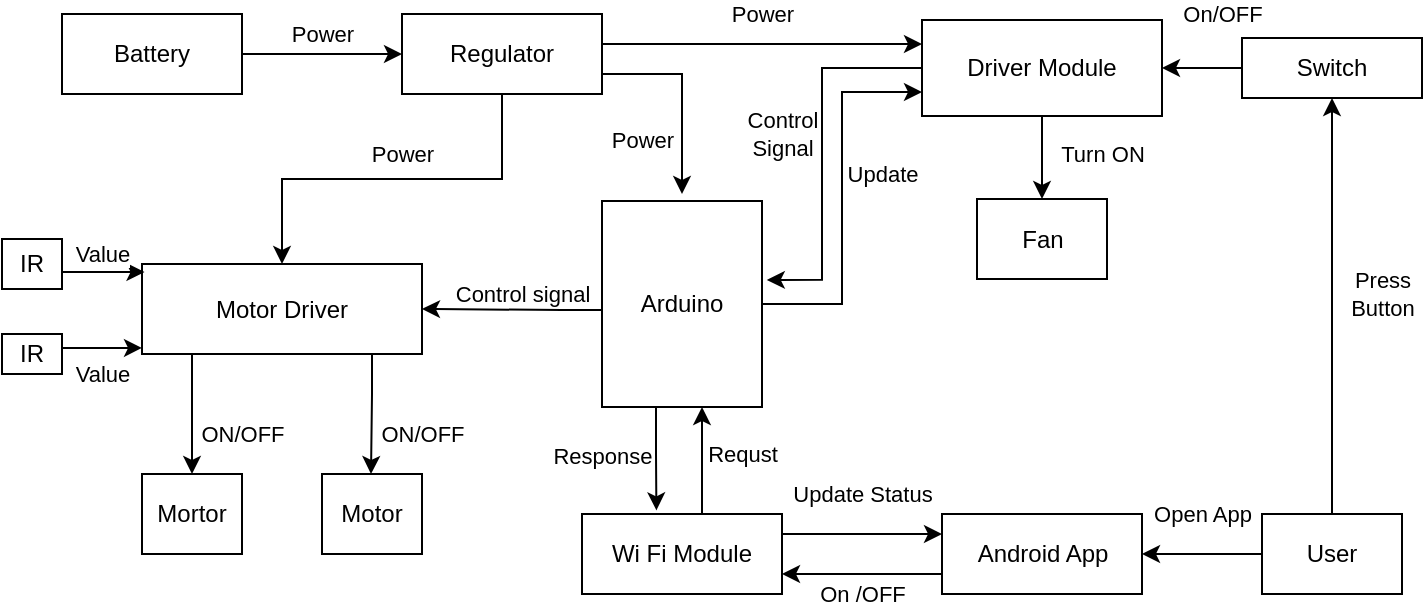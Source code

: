 <mxfile version="10.6.0" type="device"><diagram id="n_Le2doATkSdzkMWcrL_" name="Page-1"><mxGraphModel dx="1250" dy="582" grid="1" gridSize="10" guides="1" tooltips="1" connect="1" arrows="1" fold="1" page="1" pageScale="1" pageWidth="850" pageHeight="1100" math="0" shadow="0"><root><mxCell id="0"/><mxCell id="1" parent="0"/><mxCell id="Pe4gFH1dVJFhgDT0AJPl-36" value="ON/OFF" style="edgeStyle=orthogonalEdgeStyle;rounded=0;orthogonalLoop=1;jettySize=auto;html=1;entryX=0.5;entryY=0;entryDx=0;entryDy=0;" edge="1" parent="1" source="Pe4gFH1dVJFhgDT0AJPl-2" target="Pe4gFH1dVJFhgDT0AJPl-16"><mxGeometry x="0.333" y="25" relative="1" as="geometry"><Array as="points"><mxPoint x="145" y="280"/><mxPoint x="145" y="280"/></Array><mxPoint as="offset"/></mxGeometry></mxCell><mxCell id="Pe4gFH1dVJFhgDT0AJPl-2" value="Motor Driver" style="rounded=0;whiteSpace=wrap;html=1;" vertex="1" parent="1"><mxGeometry x="120" y="215" width="140" height="45" as="geometry"/></mxCell><mxCell id="Pe4gFH1dVJFhgDT0AJPl-71" value="On /OFF" style="edgeStyle=orthogonalEdgeStyle;rounded=0;orthogonalLoop=1;jettySize=auto;html=1;" edge="1" parent="1" source="Pe4gFH1dVJFhgDT0AJPl-6" target="Pe4gFH1dVJFhgDT0AJPl-14"><mxGeometry x="0.5" y="22" relative="1" as="geometry"><Array as="points"><mxPoint x="460" y="370"/><mxPoint x="460" y="370"/></Array><mxPoint x="20" y="-12" as="offset"/></mxGeometry></mxCell><mxCell id="Pe4gFH1dVJFhgDT0AJPl-6" value="Android App" style="html=1;" vertex="1" parent="1"><mxGeometry x="520" y="340" width="100" height="40" as="geometry"/></mxCell><mxCell id="Pe4gFH1dVJFhgDT0AJPl-47" value="Response" style="edgeStyle=orthogonalEdgeStyle;rounded=0;orthogonalLoop=1;jettySize=auto;html=1;entryX=0.372;entryY=-0.045;entryDx=0;entryDy=0;entryPerimeter=0;" edge="1" parent="1" source="Pe4gFH1dVJFhgDT0AJPl-13" target="Pe4gFH1dVJFhgDT0AJPl-14"><mxGeometry x="-0.087" y="-27" relative="1" as="geometry"><Array as="points"><mxPoint x="377" y="310"/><mxPoint x="377" y="310"/></Array><mxPoint y="1" as="offset"/></mxGeometry></mxCell><mxCell id="Pe4gFH1dVJFhgDT0AJPl-51" value="Control signal" style="edgeStyle=orthogonalEdgeStyle;rounded=0;orthogonalLoop=1;jettySize=auto;html=1;entryX=1;entryY=0.5;entryDx=0;entryDy=0;" edge="1" parent="1" source="Pe4gFH1dVJFhgDT0AJPl-13" target="Pe4gFH1dVJFhgDT0AJPl-2"><mxGeometry x="-0.111" y="-8" relative="1" as="geometry"><Array as="points"><mxPoint x="330" y="238"/><mxPoint x="330" y="238"/></Array><mxPoint as="offset"/></mxGeometry></mxCell><mxCell id="Pe4gFH1dVJFhgDT0AJPl-52" value="Update" style="edgeStyle=orthogonalEdgeStyle;rounded=0;orthogonalLoop=1;jettySize=auto;html=1;entryX=0;entryY=0.75;entryDx=0;entryDy=0;" edge="1" parent="1" source="Pe4gFH1dVJFhgDT0AJPl-13" target="Pe4gFH1dVJFhgDT0AJPl-23"><mxGeometry x="0.129" y="-20" relative="1" as="geometry"><mxPoint as="offset"/></mxGeometry></mxCell><mxCell id="Pe4gFH1dVJFhgDT0AJPl-13" value="Arduino" style="rounded=0;whiteSpace=wrap;html=1;" vertex="1" parent="1"><mxGeometry x="350" y="183.5" width="80" height="103" as="geometry"/></mxCell><mxCell id="Pe4gFH1dVJFhgDT0AJPl-48" value="Update Status" style="edgeStyle=orthogonalEdgeStyle;rounded=0;orthogonalLoop=1;jettySize=auto;html=1;entryX=0;entryY=0.25;entryDx=0;entryDy=0;" edge="1" parent="1" source="Pe4gFH1dVJFhgDT0AJPl-14" target="Pe4gFH1dVJFhgDT0AJPl-6"><mxGeometry y="20" relative="1" as="geometry"><Array as="points"><mxPoint x="450" y="350"/><mxPoint x="450" y="350"/></Array><mxPoint as="offset"/></mxGeometry></mxCell><mxCell id="Pe4gFH1dVJFhgDT0AJPl-72" value="Requst" style="edgeStyle=orthogonalEdgeStyle;rounded=0;orthogonalLoop=1;jettySize=auto;html=1;" edge="1" parent="1" source="Pe4gFH1dVJFhgDT0AJPl-14" target="Pe4gFH1dVJFhgDT0AJPl-13"><mxGeometry x="0.121" y="-20" relative="1" as="geometry"><Array as="points"><mxPoint x="400" y="310"/><mxPoint x="400" y="310"/></Array><mxPoint as="offset"/></mxGeometry></mxCell><mxCell id="Pe4gFH1dVJFhgDT0AJPl-14" value="Wi Fi Module" style="rounded=0;whiteSpace=wrap;html=1;" vertex="1" parent="1"><mxGeometry x="340" y="340" width="100" height="40" as="geometry"/></mxCell><mxCell id="Pe4gFH1dVJFhgDT0AJPl-15" value="Motor" style="rounded=0;whiteSpace=wrap;html=1;" vertex="1" parent="1"><mxGeometry x="210" y="320" width="50" height="40" as="geometry"/></mxCell><mxCell id="Pe4gFH1dVJFhgDT0AJPl-16" value="Mortor" style="rounded=0;whiteSpace=wrap;html=1;" vertex="1" parent="1"><mxGeometry x="120" y="320" width="50" height="40" as="geometry"/></mxCell><mxCell id="Pe4gFH1dVJFhgDT0AJPl-42" value="Power" style="edgeStyle=orthogonalEdgeStyle;rounded=0;orthogonalLoop=1;jettySize=auto;html=1;" edge="1" parent="1" source="Pe4gFH1dVJFhgDT0AJPl-17" target="Pe4gFH1dVJFhgDT0AJPl-21"><mxGeometry y="10" relative="1" as="geometry"><mxPoint as="offset"/></mxGeometry></mxCell><mxCell id="Pe4gFH1dVJFhgDT0AJPl-17" value="Battery" style="rounded=0;whiteSpace=wrap;html=1;" vertex="1" parent="1"><mxGeometry x="80" y="90" width="90" height="40" as="geometry"/></mxCell><mxCell id="Pe4gFH1dVJFhgDT0AJPl-43" value="Power" style="edgeStyle=orthogonalEdgeStyle;rounded=0;orthogonalLoop=1;jettySize=auto;html=1;" edge="1" parent="1" source="Pe4gFH1dVJFhgDT0AJPl-21"><mxGeometry x="0.455" y="-20" relative="1" as="geometry"><mxPoint x="390" y="180" as="targetPoint"/><Array as="points"><mxPoint x="390" y="120"/></Array><mxPoint as="offset"/></mxGeometry></mxCell><mxCell id="Pe4gFH1dVJFhgDT0AJPl-44" value="Power" style="edgeStyle=orthogonalEdgeStyle;rounded=0;orthogonalLoop=1;jettySize=auto;html=1;" edge="1" parent="1" source="Pe4gFH1dVJFhgDT0AJPl-21" target="Pe4gFH1dVJFhgDT0AJPl-2"><mxGeometry x="-0.046" y="-13" relative="1" as="geometry"><mxPoint as="offset"/></mxGeometry></mxCell><mxCell id="Pe4gFH1dVJFhgDT0AJPl-53" value="Power" style="edgeStyle=orthogonalEdgeStyle;rounded=0;orthogonalLoop=1;jettySize=auto;html=1;entryX=0;entryY=0.25;entryDx=0;entryDy=0;" edge="1" parent="1" source="Pe4gFH1dVJFhgDT0AJPl-21" target="Pe4gFH1dVJFhgDT0AJPl-23"><mxGeometry y="15" relative="1" as="geometry"><Array as="points"><mxPoint x="410" y="105"/><mxPoint x="410" y="105"/></Array><mxPoint as="offset"/></mxGeometry></mxCell><mxCell id="Pe4gFH1dVJFhgDT0AJPl-21" value="Regulator" style="rounded=0;whiteSpace=wrap;html=1;" vertex="1" parent="1"><mxGeometry x="250" y="90" width="100" height="40" as="geometry"/></mxCell><mxCell id="Pe4gFH1dVJFhgDT0AJPl-70" value="Turn ON" style="edgeStyle=orthogonalEdgeStyle;rounded=0;orthogonalLoop=1;jettySize=auto;html=1;" edge="1" parent="1" source="Pe4gFH1dVJFhgDT0AJPl-23" target="Pe4gFH1dVJFhgDT0AJPl-24"><mxGeometry x="-0.084" y="30" relative="1" as="geometry"><mxPoint as="offset"/></mxGeometry></mxCell><mxCell id="Pe4gFH1dVJFhgDT0AJPl-74" value="Control&lt;br&gt;Signal&lt;br&gt;" style="edgeStyle=orthogonalEdgeStyle;rounded=0;orthogonalLoop=1;jettySize=auto;html=1;entryX=1.03;entryY=0.383;entryDx=0;entryDy=0;entryPerimeter=0;" edge="1" parent="1" source="Pe4gFH1dVJFhgDT0AJPl-23" target="Pe4gFH1dVJFhgDT0AJPl-13"><mxGeometry x="-0.457" y="39" relative="1" as="geometry"><mxPoint x="430" y="180" as="targetPoint"/><Array as="points"><mxPoint x="460" y="117"/><mxPoint x="460" y="223"/></Array><mxPoint x="-59" y="33" as="offset"/></mxGeometry></mxCell><mxCell id="Pe4gFH1dVJFhgDT0AJPl-23" value="Driver Module" style="rounded=0;whiteSpace=wrap;html=1;" vertex="1" parent="1"><mxGeometry x="510" y="93" width="120" height="48" as="geometry"/></mxCell><mxCell id="Pe4gFH1dVJFhgDT0AJPl-24" value="Fan" style="rounded=0;whiteSpace=wrap;html=1;" vertex="1" parent="1"><mxGeometry x="537.5" y="182.5" width="65" height="40" as="geometry"/></mxCell><mxCell id="Pe4gFH1dVJFhgDT0AJPl-76" value="Value" style="edgeStyle=orthogonalEdgeStyle;rounded=0;orthogonalLoop=1;jettySize=auto;html=1;entryX=0;entryY=0.933;entryDx=0;entryDy=0;entryPerimeter=0;" edge="1" parent="1" source="Pe4gFH1dVJFhgDT0AJPl-25" target="Pe4gFH1dVJFhgDT0AJPl-2"><mxGeometry y="-13" relative="1" as="geometry"><Array as="points"><mxPoint x="90" y="257"/><mxPoint x="90" y="257"/></Array><mxPoint as="offset"/></mxGeometry></mxCell><mxCell id="Pe4gFH1dVJFhgDT0AJPl-25" value="IR" style="rounded=0;whiteSpace=wrap;html=1;" vertex="1" parent="1"><mxGeometry x="50" y="250" width="30" height="20" as="geometry"/></mxCell><mxCell id="Pe4gFH1dVJFhgDT0AJPl-80" value="Value" style="edgeStyle=orthogonalEdgeStyle;rounded=0;orthogonalLoop=1;jettySize=auto;html=1;entryX=0.009;entryY=0.089;entryDx=0;entryDy=0;entryPerimeter=0;exitX=1;exitY=0.75;exitDx=0;exitDy=0;" edge="1" parent="1" source="Pe4gFH1dVJFhgDT0AJPl-26" target="Pe4gFH1dVJFhgDT0AJPl-2"><mxGeometry x="0.494" y="9" relative="1" as="geometry"><mxPoint x="60" y="226" as="sourcePoint"/><Array as="points"><mxPoint x="60" y="221"/><mxPoint x="60" y="219"/></Array><mxPoint as="offset"/></mxGeometry></mxCell><mxCell id="Pe4gFH1dVJFhgDT0AJPl-26" value="IR" style="rounded=0;whiteSpace=wrap;html=1;" vertex="1" parent="1"><mxGeometry x="50" y="202.5" width="30" height="25" as="geometry"/></mxCell><mxCell id="Pe4gFH1dVJFhgDT0AJPl-37" value="ON/OFF" style="edgeStyle=orthogonalEdgeStyle;rounded=0;orthogonalLoop=1;jettySize=auto;html=1;entryX=0.5;entryY=0;entryDx=0;entryDy=0;" edge="1" parent="1"><mxGeometry x="0.333" y="25" relative="1" as="geometry"><mxPoint x="235" y="260" as="sourcePoint"/><mxPoint x="234.5" y="320" as="targetPoint"/><Array as="points"><mxPoint x="234.5" y="280"/><mxPoint x="234.5" y="280"/></Array><mxPoint as="offset"/></mxGeometry></mxCell><mxCell id="Pe4gFH1dVJFhgDT0AJPl-73" value="On/OFF" style="edgeStyle=orthogonalEdgeStyle;rounded=0;orthogonalLoop=1;jettySize=auto;html=1;" edge="1" parent="1" source="Pe4gFH1dVJFhgDT0AJPl-58" target="Pe4gFH1dVJFhgDT0AJPl-23"><mxGeometry y="-29" relative="1" as="geometry"><Array as="points"><mxPoint x="650" y="117"/><mxPoint x="650" y="117"/></Array><mxPoint x="10" y="2" as="offset"/></mxGeometry></mxCell><mxCell id="Pe4gFH1dVJFhgDT0AJPl-58" value="Switch" style="rounded=0;whiteSpace=wrap;html=1;" vertex="1" parent="1"><mxGeometry x="670" y="102" width="90" height="30" as="geometry"/></mxCell><mxCell id="Pe4gFH1dVJFhgDT0AJPl-63" value="Press&lt;br&gt;Button&lt;br&gt;" style="edgeStyle=orthogonalEdgeStyle;rounded=0;orthogonalLoop=1;jettySize=auto;html=1;entryX=0.5;entryY=1;entryDx=0;entryDy=0;" edge="1" parent="1" source="Pe4gFH1dVJFhgDT0AJPl-62" target="Pe4gFH1dVJFhgDT0AJPl-58"><mxGeometry x="0.058" y="-25" relative="1" as="geometry"><mxPoint x="715" y="140" as="targetPoint"/><mxPoint as="offset"/></mxGeometry></mxCell><mxCell id="Pe4gFH1dVJFhgDT0AJPl-66" value="Open App" style="edgeStyle=orthogonalEdgeStyle;rounded=0;orthogonalLoop=1;jettySize=auto;html=1;entryX=1;entryY=0.5;entryDx=0;entryDy=0;" edge="1" parent="1" source="Pe4gFH1dVJFhgDT0AJPl-62" target="Pe4gFH1dVJFhgDT0AJPl-6"><mxGeometry y="-20" relative="1" as="geometry"><mxPoint as="offset"/></mxGeometry></mxCell><mxCell id="Pe4gFH1dVJFhgDT0AJPl-62" value="User" style="rounded=0;whiteSpace=wrap;html=1;" vertex="1" parent="1"><mxGeometry x="680" y="340" width="70" height="40" as="geometry"/></mxCell></root></mxGraphModel></diagram></mxfile>